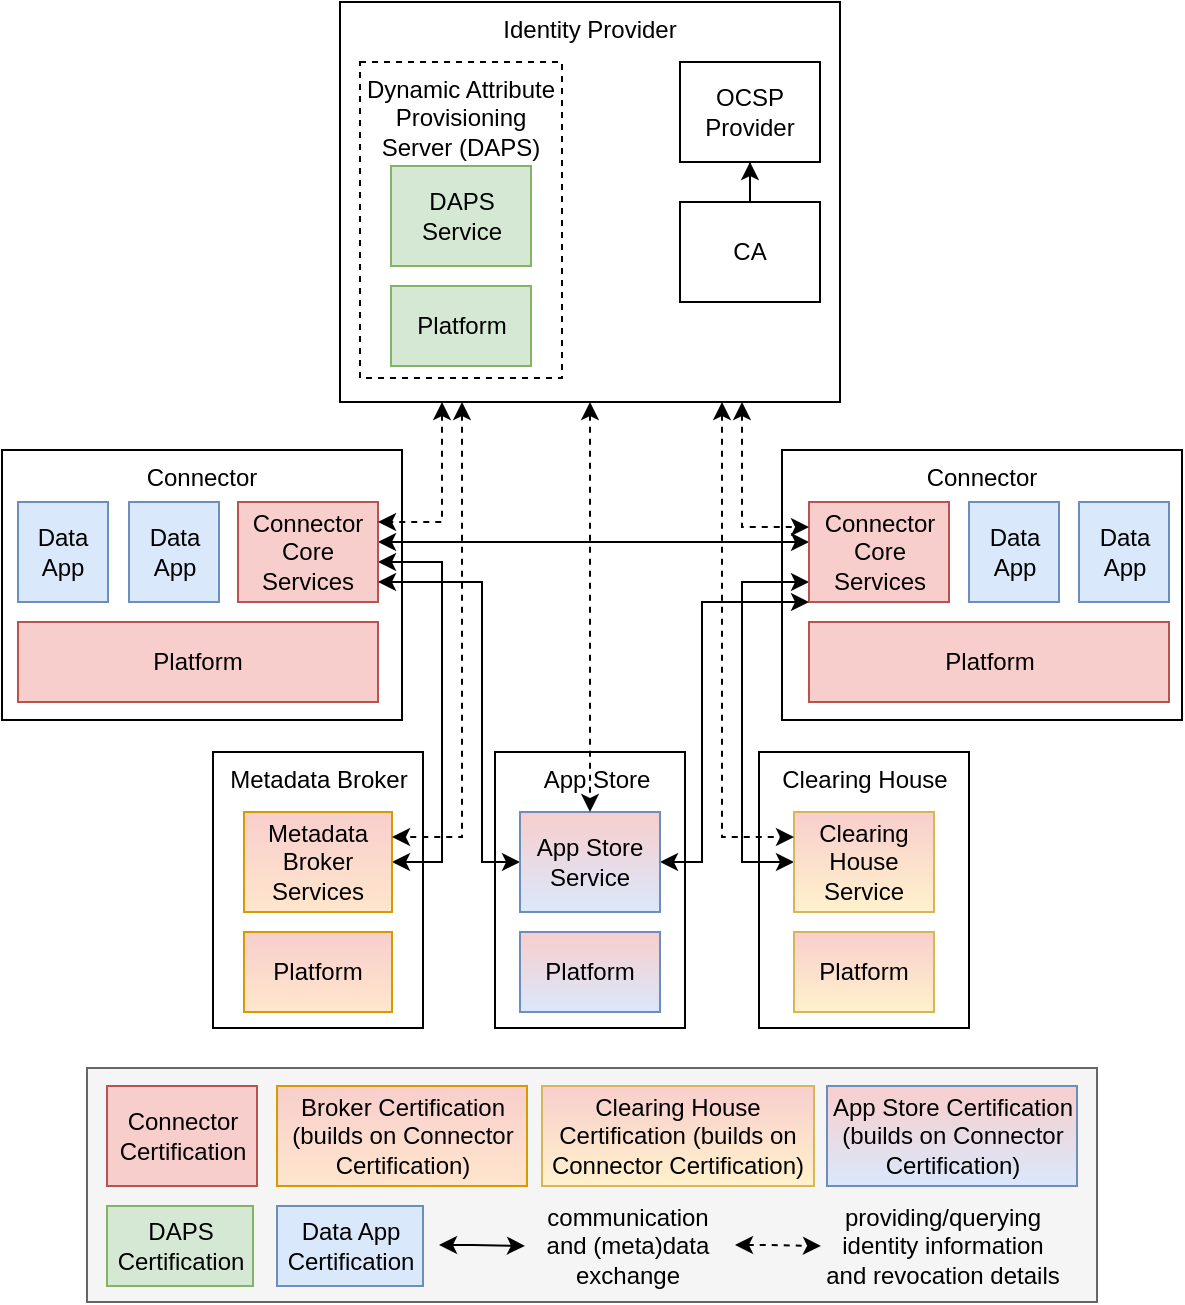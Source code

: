 <mxfile version="18.0.1" type="device"><diagram id="ZmQC97kl3Xv15wpSaJLg" name="Page-1"><mxGraphModel dx="1422" dy="1488" grid="1" gridSize="10" guides="1" tooltips="1" connect="1" arrows="1" fold="1" page="1" pageScale="1" pageWidth="827" pageHeight="583" math="0" shadow="0"><root><mxCell id="0"/><mxCell id="1" parent="0"/><mxCell id="OTGi6q5-Z5s_d3wEQmGG-54" value="" style="rounded=0;whiteSpace=wrap;html=1;gradientDirection=north;fillColor=#f5f5f5;fontColor=#333333;strokeColor=#666666;" parent="1" vertex="1"><mxGeometry x="92.5" y="373" width="505" height="117" as="geometry"/></mxCell><mxCell id="OTGi6q5-Z5s_d3wEQmGG-44" value="Identity Provider" style="rounded=0;whiteSpace=wrap;html=1;verticalAlign=top;" parent="1" vertex="1"><mxGeometry x="219" y="-160" width="250" height="200" as="geometry"/></mxCell><mxCell id="OTGi6q5-Z5s_d3wEQmGG-31" value="Dynamic Attribute Provisioning Server (DAPS)" style="rounded=0;whiteSpace=wrap;html=1;dashed=1;verticalAlign=top;" parent="1" vertex="1"><mxGeometry x="229" y="-130" width="101" height="158" as="geometry"/></mxCell><mxCell id="OTGi6q5-Z5s_d3wEQmGG-27" value="Metadata Broker" style="rounded=0;whiteSpace=wrap;html=1;verticalAlign=top;" parent="1" vertex="1"><mxGeometry x="155.5" y="215" width="105" height="138" as="geometry"/></mxCell><mxCell id="OTGi6q5-Z5s_d3wEQmGG-26" value="Clearing House" style="rounded=0;whiteSpace=wrap;html=1;verticalAlign=top;" parent="1" vertex="1"><mxGeometry x="428.5" y="215" width="105" height="138" as="geometry"/></mxCell><mxCell id="OTGi6q5-Z5s_d3wEQmGG-25" value="Connector" style="rounded=0;whiteSpace=wrap;html=1;verticalAlign=top;" parent="1" vertex="1"><mxGeometry x="440" y="64" width="200" height="135" as="geometry"/></mxCell><mxCell id="OTGi6q5-Z5s_d3wEQmGG-24" value="Connector" style="rounded=0;whiteSpace=wrap;html=1;verticalAlign=top;" parent="1" vertex="1"><mxGeometry x="50" y="64" width="200" height="135" as="geometry"/></mxCell><mxCell id="OTGi6q5-Z5s_d3wEQmGG-4" value="Platform" style="rounded=0;whiteSpace=wrap;html=1;fillColor=#f8cecc;strokeColor=#b85450;" parent="1" vertex="1"><mxGeometry x="58" y="150" width="180" height="40" as="geometry"/></mxCell><mxCell id="OTGi6q5-Z5s_d3wEQmGG-28" style="edgeStyle=orthogonalEdgeStyle;rounded=0;orthogonalLoop=1;jettySize=auto;html=1;startArrow=classic;startFill=1;" parent="1" source="OTGi6q5-Z5s_d3wEQmGG-5" target="OTGi6q5-Z5s_d3wEQmGG-9" edge="1"><mxGeometry relative="1" as="geometry"><mxPoint x="240" y="110" as="sourcePoint"/><Array as="points"><mxPoint x="340" y="110"/><mxPoint x="340" y="110"/></Array></mxGeometry></mxCell><mxCell id="OTGi6q5-Z5s_d3wEQmGG-29" style="edgeStyle=orthogonalEdgeStyle;rounded=0;orthogonalLoop=1;jettySize=auto;html=1;startArrow=classic;startFill=1;entryX=1;entryY=0.5;entryDx=0;entryDy=0;" parent="1" source="OTGi6q5-Z5s_d3wEQmGG-5" target="OTGi6q5-Z5s_d3wEQmGG-13" edge="1"><mxGeometry relative="1" as="geometry"><Array as="points"><mxPoint x="270" y="120"/><mxPoint x="270" y="270"/></Array></mxGeometry></mxCell><mxCell id="OTGi6q5-Z5s_d3wEQmGG-5" value="Connector Core Services" style="rounded=0;whiteSpace=wrap;html=1;fillColor=#f8cecc;strokeColor=#b85450;" parent="1" vertex="1"><mxGeometry x="168" y="90" width="70" height="50" as="geometry"/></mxCell><mxCell id="OTGi6q5-Z5s_d3wEQmGG-6" value="Data&lt;br&gt;App" style="rounded=0;whiteSpace=wrap;html=1;fillColor=#dae8fc;strokeColor=#6c8ebf;" parent="1" vertex="1"><mxGeometry x="113.5" y="90" width="45" height="50" as="geometry"/></mxCell><mxCell id="OTGi6q5-Z5s_d3wEQmGG-7" value="Data&lt;br&gt;App" style="rounded=0;whiteSpace=wrap;html=1;fillColor=#dae8fc;strokeColor=#6c8ebf;" parent="1" vertex="1"><mxGeometry x="58" y="90" width="45" height="50" as="geometry"/></mxCell><mxCell id="OTGi6q5-Z5s_d3wEQmGG-8" value="Platform" style="rounded=0;whiteSpace=wrap;html=1;fillColor=#f8cecc;strokeColor=#b85450;" parent="1" vertex="1"><mxGeometry x="453.5" y="150" width="180" height="40" as="geometry"/></mxCell><mxCell id="OTGi6q5-Z5s_d3wEQmGG-30" style="edgeStyle=orthogonalEdgeStyle;rounded=0;orthogonalLoop=1;jettySize=auto;html=1;startArrow=classic;startFill=1;" parent="1" source="OTGi6q5-Z5s_d3wEQmGG-9" target="OTGi6q5-Z5s_d3wEQmGG-17" edge="1"><mxGeometry relative="1" as="geometry"><Array as="points"><mxPoint x="420" y="130"/><mxPoint x="420" y="270"/></Array></mxGeometry></mxCell><mxCell id="OTGi6q5-Z5s_d3wEQmGG-9" value="Connector Core Services" style="rounded=0;whiteSpace=wrap;html=1;fillColor=#f8cecc;strokeColor=#b85450;" parent="1" vertex="1"><mxGeometry x="453.5" y="90" width="70" height="50" as="geometry"/></mxCell><mxCell id="OTGi6q5-Z5s_d3wEQmGG-10" value="Data&lt;br&gt;App" style="rounded=0;whiteSpace=wrap;html=1;fillColor=#dae8fc;strokeColor=#6c8ebf;" parent="1" vertex="1"><mxGeometry x="533.5" y="90" width="45" height="50" as="geometry"/></mxCell><mxCell id="OTGi6q5-Z5s_d3wEQmGG-11" value="Data&lt;br&gt;App" style="rounded=0;whiteSpace=wrap;html=1;fillColor=#dae8fc;strokeColor=#6c8ebf;" parent="1" vertex="1"><mxGeometry x="588.5" y="90" width="45" height="50" as="geometry"/></mxCell><mxCell id="OTGi6q5-Z5s_d3wEQmGG-12" value="Platform" style="rounded=0;whiteSpace=wrap;html=1;fillColor=#ffe6cc;strokeColor=#d79b00;gradientColor=#F8CECC;gradientDirection=north;" parent="1" vertex="1"><mxGeometry x="171" y="305" width="74" height="40" as="geometry"/></mxCell><mxCell id="OTGi6q5-Z5s_d3wEQmGG-13" value="Metadata Broker&lt;br&gt;Services" style="rounded=0;whiteSpace=wrap;html=1;fillColor=#ffe6cc;strokeColor=#d79b00;gradientColor=#F8CECC;gradientDirection=north;" parent="1" vertex="1"><mxGeometry x="171" y="245" width="74" height="50" as="geometry"/></mxCell><mxCell id="OTGi6q5-Z5s_d3wEQmGG-16" value="Platform" style="rounded=0;whiteSpace=wrap;html=1;fillColor=#fff2cc;strokeColor=#d6b656;gradientColor=#F8CECC;gradientDirection=north;" parent="1" vertex="1"><mxGeometry x="446" y="305" width="70" height="40" as="geometry"/></mxCell><mxCell id="OTGi6q5-Z5s_d3wEQmGG-17" value="Clearing House Service" style="rounded=0;whiteSpace=wrap;html=1;fillColor=#fff2cc;strokeColor=#d6b656;gradientColor=#F8CECC;gradientDirection=north;" parent="1" vertex="1"><mxGeometry x="446" y="245" width="70" height="50" as="geometry"/></mxCell><mxCell id="OTGi6q5-Z5s_d3wEQmGG-20" value="DAPS Service" style="rounded=0;whiteSpace=wrap;html=1;fillColor=#d5e8d4;strokeColor=#82b366;" parent="1" vertex="1"><mxGeometry x="244.5" y="-78" width="70" height="50" as="geometry"/></mxCell><mxCell id="OTGi6q5-Z5s_d3wEQmGG-22" value="Platform" style="rounded=0;whiteSpace=wrap;html=1;fillColor=#d5e8d4;strokeColor=#82b366;" parent="1" vertex="1"><mxGeometry x="244.5" y="-18" width="70" height="40" as="geometry"/></mxCell><mxCell id="OTGi6q5-Z5s_d3wEQmGG-41" style="edgeStyle=orthogonalEdgeStyle;rounded=0;orthogonalLoop=1;jettySize=auto;html=1;startArrow=none;startFill=0;dashed=1;dashPattern=1 1;" parent="1" source="OTGi6q5-Z5s_d3wEQmGG-23" target="OTGi6q5-Z5s_d3wEQmGG-34" edge="1"><mxGeometry relative="1" as="geometry"/></mxCell><mxCell id="OTGi6q5-Z5s_d3wEQmGG-23" value="CA" style="rounded=0;whiteSpace=wrap;html=1;" parent="1" vertex="1"><mxGeometry x="389" y="-60" width="70" height="50" as="geometry"/></mxCell><mxCell id="OTGi6q5-Z5s_d3wEQmGG-34" value="OCSP Provider" style="rounded=0;whiteSpace=wrap;html=1;" parent="1" vertex="1"><mxGeometry x="389" y="-130" width="70" height="50" as="geometry"/></mxCell><mxCell id="OTGi6q5-Z5s_d3wEQmGG-45" value="Connector Certification" style="rounded=0;whiteSpace=wrap;html=1;gradientDirection=north;fillColor=#f8cecc;strokeColor=#b85450;" parent="1" vertex="1"><mxGeometry x="102.5" y="382" width="75" height="50" as="geometry"/></mxCell><mxCell id="OTGi6q5-Z5s_d3wEQmGG-47" value="Broker Certification (builds on Connector Certification)" style="rounded=0;whiteSpace=wrap;html=1;gradientDirection=north;fillColor=#ffe6cc;strokeColor=#d79b00;gradientColor=#F8CECC;" parent="1" vertex="1"><mxGeometry x="187.5" y="382" width="125" height="50" as="geometry"/></mxCell><mxCell id="OTGi6q5-Z5s_d3wEQmGG-48" value="Clearing House Certification (builds on Connector Certification)" style="rounded=0;whiteSpace=wrap;html=1;gradientDirection=north;fillColor=#fff2cc;strokeColor=#d6b656;gradientColor=#F8CECC;" parent="1" vertex="1"><mxGeometry x="320" y="382" width="136" height="50" as="geometry"/></mxCell><mxCell id="OTGi6q5-Z5s_d3wEQmGG-49" value="Data App Certification" style="rounded=0;whiteSpace=wrap;html=1;gradientDirection=north;fillColor=#dae8fc;strokeColor=#6c8ebf;" parent="1" vertex="1"><mxGeometry x="187.5" y="442" width="73" height="40" as="geometry"/></mxCell><mxCell id="OTGi6q5-Z5s_d3wEQmGG-50" value="DAPS Certification" style="rounded=0;whiteSpace=wrap;html=1;gradientDirection=north;fillColor=#d5e8d4;strokeColor=#82b366;" parent="1" vertex="1"><mxGeometry x="102.5" y="442" width="73" height="40" as="geometry"/></mxCell><mxCell id="OTGi6q5-Z5s_d3wEQmGG-52" style="edgeStyle=orthogonalEdgeStyle;rounded=0;orthogonalLoop=1;jettySize=auto;html=1;startArrow=classic;startFill=1;" parent="1" edge="1"><mxGeometry relative="1" as="geometry"><mxPoint x="268.5" y="461.5" as="sourcePoint"/><mxPoint x="311.5" y="462" as="targetPoint"/><Array as="points"><mxPoint x="285.5" y="462"/><mxPoint x="285.5" y="462"/></Array></mxGeometry></mxCell><mxCell id="OTGi6q5-Z5s_d3wEQmGG-53" value="communication and (meta)data exchange" style="text;html=1;strokeColor=none;fillColor=none;align=center;verticalAlign=middle;whiteSpace=wrap;rounded=0;" parent="1" vertex="1"><mxGeometry x="320" y="447" width="86" height="30" as="geometry"/></mxCell><mxCell id="OTGi6q5-Z5s_d3wEQmGG-58" style="edgeStyle=orthogonalEdgeStyle;rounded=0;orthogonalLoop=1;jettySize=auto;html=1;startArrow=classic;startFill=1;dashed=1;" parent="1" source="OTGi6q5-Z5s_d3wEQmGG-44" target="OTGi6q5-Z5s_d3wEQmGG-5" edge="1"><mxGeometry relative="1" as="geometry"><Array as="points"><mxPoint x="270" y="100"/></Array></mxGeometry></mxCell><mxCell id="OTGi6q5-Z5s_d3wEQmGG-59" style="edgeStyle=orthogonalEdgeStyle;rounded=0;orthogonalLoop=1;jettySize=auto;html=1;entryX=0;entryY=0.25;entryDx=0;entryDy=0;startArrow=classic;startFill=1;dashed=1;" parent="1" target="OTGi6q5-Z5s_d3wEQmGG-9" edge="1" source="OTGi6q5-Z5s_d3wEQmGG-44"><mxGeometry relative="1" as="geometry"><mxPoint x="360" y="40" as="sourcePoint"/><Array as="points"><mxPoint x="420" y="103"/></Array></mxGeometry></mxCell><mxCell id="OTGi6q5-Z5s_d3wEQmGG-60" style="edgeStyle=orthogonalEdgeStyle;rounded=0;orthogonalLoop=1;jettySize=auto;html=1;entryX=1;entryY=0.25;entryDx=0;entryDy=0;startArrow=classic;startFill=1;dashed=1;" parent="1" source="OTGi6q5-Z5s_d3wEQmGG-44" target="OTGi6q5-Z5s_d3wEQmGG-13" edge="1"><mxGeometry relative="1" as="geometry"><Array as="points"><mxPoint x="280" y="258"/></Array></mxGeometry></mxCell><mxCell id="OTGi6q5-Z5s_d3wEQmGG-61" style="edgeStyle=orthogonalEdgeStyle;rounded=0;orthogonalLoop=1;jettySize=auto;html=1;entryX=0;entryY=0.25;entryDx=0;entryDy=0;startArrow=classic;startFill=1;dashed=1;" parent="1" target="OTGi6q5-Z5s_d3wEQmGG-17" edge="1" source="OTGi6q5-Z5s_d3wEQmGG-44"><mxGeometry relative="1" as="geometry"><mxPoint x="350" y="40" as="sourcePoint"/><Array as="points"><mxPoint x="410" y="258"/></Array></mxGeometry></mxCell><mxCell id="OTGi6q5-Z5s_d3wEQmGG-62" style="edgeStyle=orthogonalEdgeStyle;rounded=0;orthogonalLoop=1;jettySize=auto;html=1;startArrow=classic;startFill=1;dashed=1;" parent="1" edge="1"><mxGeometry relative="1" as="geometry"><mxPoint x="416.5" y="461.5" as="sourcePoint"/><mxPoint x="459.5" y="462" as="targetPoint"/><Array as="points"><mxPoint x="433.5" y="462"/><mxPoint x="433.5" y="462"/></Array></mxGeometry></mxCell><mxCell id="OTGi6q5-Z5s_d3wEQmGG-63" value="providing/querying identity information and revocation details" style="text;html=1;strokeColor=none;fillColor=none;align=center;verticalAlign=middle;whiteSpace=wrap;rounded=0;" parent="1" vertex="1"><mxGeometry x="459.5" y="447" width="120.5" height="30" as="geometry"/></mxCell><mxCell id="R0qEfCXt7NlH5XraLmXs-1" value="&amp;nbsp; App Store" style="rounded=0;whiteSpace=wrap;html=1;verticalAlign=top;" vertex="1" parent="1"><mxGeometry x="296.5" y="215" width="95" height="138" as="geometry"/></mxCell><mxCell id="R0qEfCXt7NlH5XraLmXs-2" value="Platform" style="rounded=0;whiteSpace=wrap;html=1;fillColor=#dae8fc;strokeColor=#6c8ebf;gradientDirection=north;gradientColor=#F8CECC;" vertex="1" parent="1"><mxGeometry x="309" y="305" width="70" height="40" as="geometry"/></mxCell><mxCell id="R0qEfCXt7NlH5XraLmXs-6" style="edgeStyle=orthogonalEdgeStyle;rounded=0;orthogonalLoop=1;jettySize=auto;html=1;startArrow=classic;startFill=1;" edge="1" parent="1" source="R0qEfCXt7NlH5XraLmXs-3" target="OTGi6q5-Z5s_d3wEQmGG-9"><mxGeometry relative="1" as="geometry"><mxPoint x="450" y="140" as="targetPoint"/><Array as="points"><mxPoint x="400" y="270"/><mxPoint x="400" y="140"/></Array></mxGeometry></mxCell><mxCell id="R0qEfCXt7NlH5XraLmXs-7" style="edgeStyle=orthogonalEdgeStyle;rounded=0;orthogonalLoop=1;jettySize=auto;html=1;startArrow=classic;startFill=1;" edge="1" parent="1" source="R0qEfCXt7NlH5XraLmXs-3" target="OTGi6q5-Z5s_d3wEQmGG-5"><mxGeometry relative="1" as="geometry"><Array as="points"><mxPoint x="290" y="270"/><mxPoint x="290" y="130"/></Array></mxGeometry></mxCell><mxCell id="R0qEfCXt7NlH5XraLmXs-3" value="App Store Service" style="rounded=0;whiteSpace=wrap;html=1;fillColor=#dae8fc;strokeColor=#6c8ebf;gradientDirection=north;gradientColor=#F8CECC;" vertex="1" parent="1"><mxGeometry x="309" y="245" width="70" height="50" as="geometry"/></mxCell><mxCell id="R0qEfCXt7NlH5XraLmXs-4" value="App Store Certification (builds on Connector Certification)" style="rounded=0;whiteSpace=wrap;html=1;gradientDirection=north;fillColor=#dae8fc;strokeColor=#6c8ebf;gradientColor=#F8CECC;" vertex="1" parent="1"><mxGeometry x="462.5" y="382" width="125" height="50" as="geometry"/></mxCell><mxCell id="R0qEfCXt7NlH5XraLmXs-8" style="edgeStyle=orthogonalEdgeStyle;rounded=0;orthogonalLoop=1;jettySize=auto;html=1;startArrow=classic;startFill=1;entryX=0.5;entryY=0;entryDx=0;entryDy=0;dashed=1;" edge="1" parent="1" source="OTGi6q5-Z5s_d3wEQmGG-44" target="R0qEfCXt7NlH5XraLmXs-3"><mxGeometry relative="1" as="geometry"/></mxCell></root></mxGraphModel></diagram></mxfile>